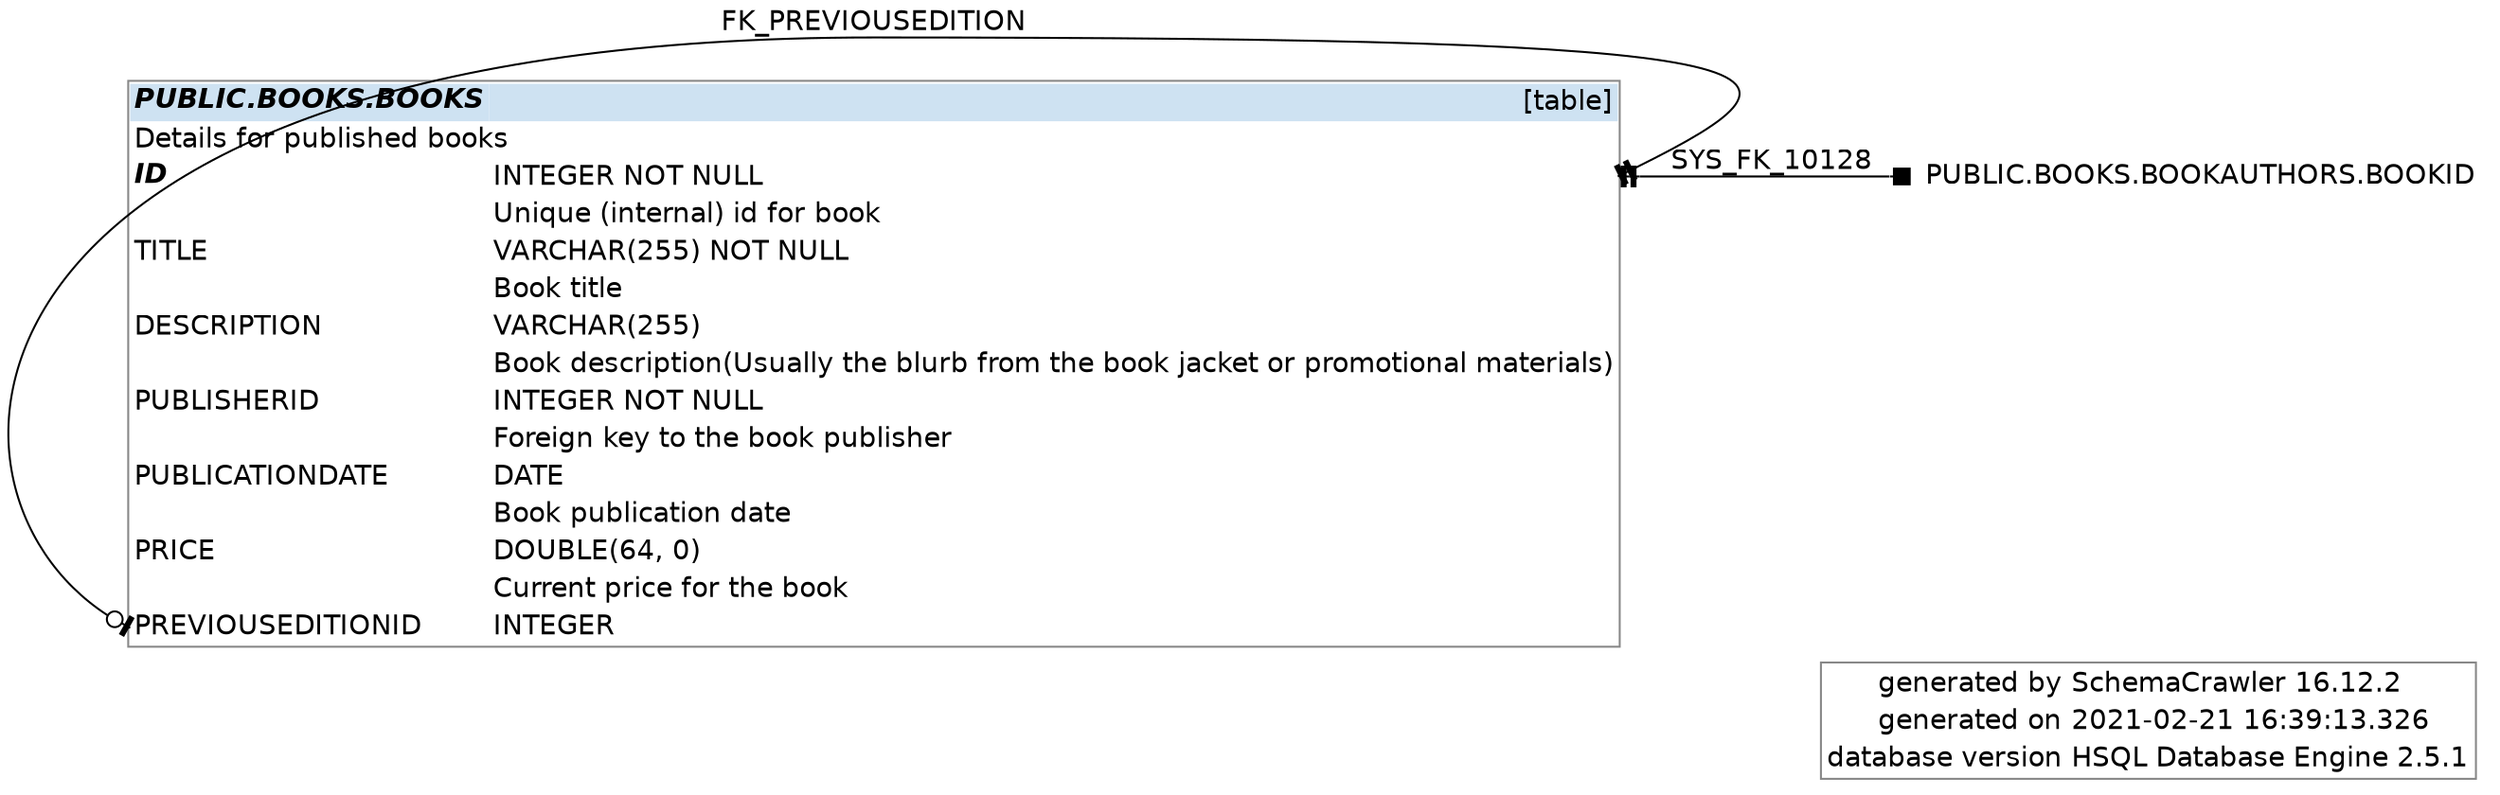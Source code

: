 digraph "SchemaCrawler_Diagram" {

  graph [
    fontname="Helvetica"
    labeljust="r"
    rankdir="RL"

  ];
  
  node [
    fontname="Helvetica"
    shape="none"

  ];
  
  edge [
    fontname="Helvetica"

  ];


  /* Title Block -=-=-=-=-=-=-=-=-=-=-=-=-=- */
  graph [ 
    label=<
      <table border="1" cellborder="0" cellspacing="0" color="#888888">
	<tr>
		<td align='right'>generated by</td>
		<td align='left'>SchemaCrawler 16.12.2</td>
	</tr>
	<tr>
		<td align='right'>generated on</td>
		<td align='left'>2021-02-21 16:39:13.326</td>
	</tr>
	<tr>
		<td align='right'>database version</td>
		<td align='left'>HSQL Database Engine 2.5.1</td>
	</tr>
      </table>
    >
  ];

  /* PUBLIC.BOOKS.BOOKS -=-=-=-=-=-=-=-=-=-=-=-=-=- */
  "books_f4a675e7" [
    label=<
      <table border="1" cellborder="0" cellspacing="0" color="#888888">
	<tr>
		<td colspan='2' bgcolor='#CEE2F2' align='left'><b><i>PUBLIC.BOOKS.BOOKS</i></b></td>
		<td bgcolor='#CEE2F2' align='right'>[table]</td>
	</tr>
	<tr>
		<td colspan='3' align='left'>Details for published books</td>
	</tr>
	<tr>
		<td port='id_a0284c72.start' align='left'><b><i>ID</i></b></td>
		<td align='left'> </td>
		<td port='id_a0284c72.end' align='left'>INTEGER NOT NULL</td>
	</tr>
	<tr>
		<td align='left'></td>
		<td align='left'> </td>
		<td align='left'>Unique (internal) id for book</td>
	</tr>
	<tr>
		<td port='title_a4ea6d8f.start' align='left'>TITLE</td>
		<td align='left'> </td>
		<td port='title_a4ea6d8f.end' align='left'>VARCHAR(255) NOT NULL</td>
	</tr>
	<tr>
		<td align='left'></td>
		<td align='left'> </td>
		<td align='left'>Book title</td>
	</tr>
	<tr>
		<td port='description_b9b15b33.start' align='left'>DESCRIPTION</td>
		<td align='left'> </td>
		<td port='description_b9b15b33.end' align='left'>VARCHAR(255)</td>
	</tr>
	<tr>
		<td align='left'></td>
		<td align='left'> </td>
		<td align='left'>Book description
(Usually the blurb from the book jacket or promotional materials)</td>
	</tr>
	<tr>
		<td port='publisherid_fbe0f74e.start' align='left'>PUBLISHERID</td>
		<td align='left'> </td>
		<td port='publisherid_fbe0f74e.end' align='left'>INTEGER NOT NULL</td>
	</tr>
	<tr>
		<td align='left'></td>
		<td align='left'> </td>
		<td align='left'>Foreign key to the book publisher</td>
	</tr>
	<tr>
		<td port='publicationdate_3a757b11.start' align='left'>PUBLICATIONDATE</td>
		<td align='left'> </td>
		<td port='publicationdate_3a757b11.end' align='left'>DATE</td>
	</tr>
	<tr>
		<td align='left'></td>
		<td align='left'> </td>
		<td align='left'>Book publication date</td>
	</tr>
	<tr>
		<td port='price_a4b5fc80.start' align='left'>PRICE</td>
		<td align='left'> </td>
		<td port='price_a4b5fc80.end' align='left'>DOUBLE(64, 0)</td>
	</tr>
	<tr>
		<td align='left'></td>
		<td align='left'> </td>
		<td align='left'>Current price for the book</td>
	</tr>
	<tr>
		<td port='previouseditionid_6cf39979.start' align='left'>PREVIOUSEDITIONID</td>
		<td align='left'> </td>
		<td port='previouseditionid_6cf39979.end' align='left'>INTEGER</td>
	</tr>
      </table>
    >
  ];

  "bookid_e54f6526" [label=<PUBLIC.BOOKS.BOOKAUTHORS.BOOKID>];
  "bookid_e54f6526":w -> "books_f4a675e7":"id_a0284c72.end":e [label=<SYS_FK_10128> style="solid" dir="both" arrowhead="teetee" arrowtail="box"];
  "books_f4a675e7":"previouseditionid_6cf39979.start":w -> "books_f4a675e7":"id_a0284c72.end":e [label=<FK_PREVIOUSEDITION> style="solid" dir="both" arrowhead="teetee" arrowtail="teeodot"];


}
